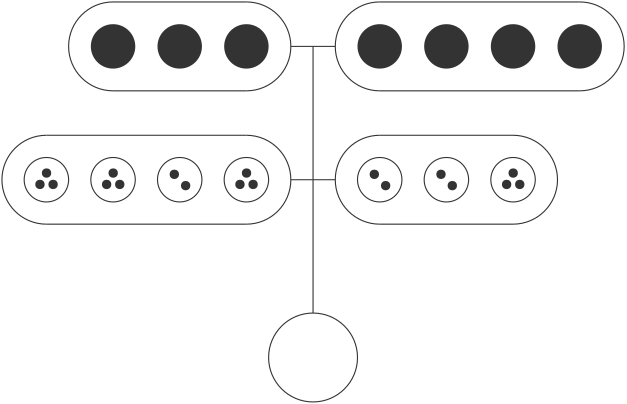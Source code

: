 <?xml version="1.0"?>
<!DOCTYPE ipe SYSTEM "ipe.dtd">
<ipe version="70206" creator="Ipe 7.2.6">
<info created="D:20170121162057" modified="D:20170131180930"/>
<ipestyle name="basic">
<symbol name="arrow/arc(spx)">
<path stroke="sym-stroke" fill="sym-stroke" pen="sym-pen">
0 0 m
-1 0.333 l
-1 -0.333 l
h
</path>
</symbol>
<symbol name="arrow/farc(spx)">
<path stroke="sym-stroke" fill="white" pen="sym-pen">
0 0 m
-1 0.333 l
-1 -0.333 l
h
</path>
</symbol>
<symbol name="arrow/ptarc(spx)">
<path stroke="sym-stroke" fill="sym-stroke" pen="sym-pen">
0 0 m
-1 0.333 l
-0.8 0 l
-1 -0.333 l
h
</path>
</symbol>
<symbol name="arrow/fptarc(spx)">
<path stroke="sym-stroke" fill="white" pen="sym-pen">
0 0 m
-1 0.333 l
-0.8 0 l
-1 -0.333 l
h
</path>
</symbol>
<symbol name="mark/circle(sx)" transformations="translations">
<path fill="sym-stroke">
0.6 0 0 0.6 0 0 e
0.4 0 0 0.4 0 0 e
</path>
</symbol>
<symbol name="mark/disk(sx)" transformations="translations">
<path fill="sym-stroke">
0.6 0 0 0.6 0 0 e
</path>
</symbol>
<symbol name="mark/fdisk(sfx)" transformations="translations">
<group>
<path fill="sym-fill">
0.5 0 0 0.5 0 0 e
</path>
<path fill="sym-stroke" fillrule="eofill">
0.6 0 0 0.6 0 0 e
0.4 0 0 0.4 0 0 e
</path>
</group>
</symbol>
<symbol name="mark/box(sx)" transformations="translations">
<path fill="sym-stroke" fillrule="eofill">
-0.6 -0.6 m
0.6 -0.6 l
0.6 0.6 l
-0.6 0.6 l
h
-0.4 -0.4 m
0.4 -0.4 l
0.4 0.4 l
-0.4 0.4 l
h
</path>
</symbol>
<symbol name="mark/square(sx)" transformations="translations">
<path fill="sym-stroke">
-0.6 -0.6 m
0.6 -0.6 l
0.6 0.6 l
-0.6 0.6 l
h
</path>
</symbol>
<symbol name="mark/fsquare(sfx)" transformations="translations">
<group>
<path fill="sym-fill">
-0.5 -0.5 m
0.5 -0.5 l
0.5 0.5 l
-0.5 0.5 l
h
</path>
<path fill="sym-stroke" fillrule="eofill">
-0.6 -0.6 m
0.6 -0.6 l
0.6 0.6 l
-0.6 0.6 l
h
-0.4 -0.4 m
0.4 -0.4 l
0.4 0.4 l
-0.4 0.4 l
h
</path>
</group>
</symbol>
<symbol name="mark/cross(sx)" transformations="translations">
<group>
<path fill="sym-stroke">
-0.43 -0.57 m
0.57 0.43 l
0.43 0.57 l
-0.57 -0.43 l
h
</path>
<path fill="sym-stroke">
-0.43 0.57 m
0.57 -0.43 l
0.43 -0.57 l
-0.57 0.43 l
h
</path>
</group>
</symbol>
<symbol name="arrow/fnormal(spx)">
<path stroke="sym-stroke" fill="white" pen="sym-pen">
0 0 m
-1 0.333 l
-1 -0.333 l
h
</path>
</symbol>
<symbol name="arrow/pointed(spx)">
<path stroke="sym-stroke" fill="sym-stroke" pen="sym-pen">
0 0 m
-1 0.333 l
-0.8 0 l
-1 -0.333 l
h
</path>
</symbol>
<symbol name="arrow/fpointed(spx)">
<path stroke="sym-stroke" fill="white" pen="sym-pen">
0 0 m
-1 0.333 l
-0.8 0 l
-1 -0.333 l
h
</path>
</symbol>
<symbol name="arrow/linear(spx)">
<path stroke="sym-stroke" pen="sym-pen">
-1 0.333 m
0 0 l
-1 -0.333 l
</path>
</symbol>
<symbol name="arrow/fdouble(spx)">
<path stroke="sym-stroke" fill="white" pen="sym-pen">
0 0 m
-1 0.333 l
-1 -0.333 l
h
-1 0 m
-2 0.333 l
-2 -0.333 l
h
</path>
</symbol>
<symbol name="arrow/double(spx)">
<path stroke="sym-stroke" fill="sym-stroke" pen="sym-pen">
0 0 m
-1 0.333 l
-1 -0.333 l
h
-1 0 m
-2 0.333 l
-2 -0.333 l
h
</path>
</symbol>
<pen name="heavier" value="0.8"/>
<pen name="fat" value="1.2"/>
<pen name="ultrafat" value="2"/>
<symbolsize name="large" value="5"/>
<symbolsize name="small" value="2"/>
<symbolsize name="tiny" value="1.1"/>
<arrowsize name="large" value="10"/>
<arrowsize name="small" value="5"/>
<arrowsize name="tiny" value="3"/>
<color name="red" value="1 0.5 0.5"/>
<color name="green" value="0.5 1 0.5"/>
<color name="blue" value="0.5 0.5 1"/>
<color name="yellow" value="1 1 0.5"/>
<color name="orange" value="1 0.823 0.5"/>
<color name="gold" value="1 0.921 0.5"/>
<color name="dark grey" value="0.2"/>
<color name="light grey" value="0.8"/>
<dashstyle name="dashed" value="[4] 0"/>
<dashstyle name="dotted" value="[1 3] 0"/>
<dashstyle name="dash dotted" value="[4 2 1 2] 0"/>
<dashstyle name="dash dot dotted" value="[4 2 1 2 1 2] 0"/>
<textsize name="large" value="\large"/>
<textsize name="small" value="\small"/>
<textsize name="tiny" value="\tiny"/>
<textsize name="Large" value="\Large"/>
<textsize name="LARGE" value="\LARGE"/>
<textsize name="huge" value="\huge"/>
<textsize name="Huge" value="\Huge"/>
<textsize name="footnote" value="\footnotesize"/>
<textstyle name="center" begin="\begin{center}" end="\end{center}"/>
<textstyle name="itemize" begin="\begin{itemize}" end="\end{itemize}"/>
<textstyle name="item" begin="\begin{itemize}\item{}" end="\end{itemize}"/>
<gridsize name="4 pts" value="4"/>
<gridsize name="8 pts (~3 mm)" value="8"/>
<gridsize name="16 pts (~6 mm)" value="16"/>
<gridsize name="32 pts (~12 mm)" value="32"/>
<gridsize name="10 pts (~3.5 mm)" value="10"/>
<gridsize name="20 pts (~7 mm)" value="20"/>
<gridsize name="14 pts (~5 mm)" value="14"/>
<gridsize name="28 pts (~10 mm)" value="28"/>
<gridsize name="56 pts (~20 mm)" value="56"/>
<anglesize name="90 deg" value="90"/>
<anglesize name="60 deg" value="60"/>
<anglesize name="45 deg" value="45"/>
<anglesize name="30 deg" value="30"/>
<anglesize name="22.5 deg" value="22.5"/>
<tiling name="falling" angle="-60" step="4" width="1"/>
<tiling name="rising" angle="30" step="4" width="1"/>
</ipestyle>
<page>
<layer name="alpha"/>
<view layers="alpha" active="alpha"/>
<path layer="alpha" matrix="1 0 0 1 24 0" stroke="dark grey">
128 736 m
16 0 0 -16 128 752 128 768 a
</path>
<path matrix="1 0 0 1 8 0" stroke="dark grey">
192 768 m
16 0 0 -16 192 752 192 736 a
</path>
<path matrix="1 0 0 1 24 0" fill="dark grey">
8 0 0 8 128 752 e
</path>
<path matrix="1 0 0 1 24 0" fill="dark grey">
8 0 0 8 152 752 e
</path>
<path matrix="1 0 0 1 48 0" fill="dark grey">
8 0 0 8 152 752 e
</path>
<path matrix="1 0 0 1 120 0" stroke="dark grey">
128 736 m
16 0 0 -16 128 752 128 768 a
</path>
<path matrix="1 0 0 1 128 0" stroke="dark grey">
192 768 m
16 0 0 -16 192 752 192 736 a
</path>
<path matrix="1.125 0 0 1 104 0" stroke="dark grey">
128 768 m
192 768 l
</path>
<path matrix="1.125 0 0 1 104 0" stroke="dark grey">
128 736 m
192 736 l
</path>
<path matrix="1 0 0 1 120 0" fill="dark grey">
8 0 0 8 128 752 e
</path>
<path matrix="1 0 0 1 120 0" fill="dark grey">
8 0 0 8 152 752 e
</path>
<path matrix="1 0 0 1 144 0" fill="dark grey">
8 0 0 8 152 752 e
</path>
<path matrix="1 0 0 1 168 0" fill="dark grey">
8 0 0 8 152 752 e
</path>
<path matrix="1 0 0 1 0 -48" stroke="dark grey">
128 736 m
16 0 0 -16 128 752 128 768 a
</path>
<path matrix="1 0 0 1 8 -48" stroke="dark grey">
192 768 m
16 0 0 -16 192 752 192 736 a
</path>
<path matrix="1.125 0 0 1 -16 -48" stroke="dark grey">
128 768 m
192 768 l
</path>
<path matrix="1.125 0 0 1 -16 -48" stroke="dark grey">
128 736 m
192 736 l
</path>
<path matrix="1 0 0 1 0 -48" stroke="dark grey">
8 0 0 8 128 752 e
</path>
<path matrix="1 0 0 1 0 -48" stroke="dark grey">
8 0 0 8 152 752 e
</path>
<path matrix="1 0 0 1 24 -48" stroke="dark grey">
8 0 0 8 152 752 e
</path>
<path matrix="1 0 0 1 48 -48" stroke="dark grey">
8 0 0 8 152 752 e
</path>
<path matrix="0.295484 0 0 0.295484 101.953 491.927" fill="dark grey">
5.6844 0 0 5.6844 80.319 711.989 e
</path>
<path matrix="0.295484 0 0 0.295484 106.681 491.927" fill="dark grey">
5.6844 0 0 5.6844 80.319 711.989 e
</path>
<path matrix="0.295484 0 0 0.295484 104.317 496.022" fill="dark grey">
5.6844 0 0 5.6844 80.319 711.989 e
</path>
<path matrix="0.295484 0 0 0.295484 150.325 495.565" fill="dark grey">
5.6844 0 0 5.6844 80.319 711.989 e
</path>
<path matrix="0.295484 0 0 0.295484 154.396 491.495" fill="dark grey">
5.6844 0 0 5.6844 80.319 711.989 e
</path>
<path matrix="0.295484 0 0 0.295484 173.953 491.927" fill="dark grey">
5.6844 0 0 5.6844 80.319 711.989 e
</path>
<path matrix="0.295484 0 0 0.295484 178.681 491.927" fill="dark grey">
5.6844 0 0 5.6844 80.319 711.989 e
</path>
<path matrix="0.295484 0 0 0.295484 176.317 496.022" fill="dark grey">
5.6844 0 0 5.6844 80.319 711.989 e
</path>
<path matrix="1 0 0 1 96 -48" stroke="dark grey">
8 0 0 8 152 752 e
</path>
<path matrix="1 0 0 1 120 -48" stroke="dark grey">
8 0 0 8 152 752 e
</path>
<path matrix="1 0 0 1 144 -48" stroke="dark grey">
8 0 0 8 152 752 e
</path>
<path matrix="0.295484 0 0 0.295484 246.325 495.565" fill="dark grey">
5.6844 0 0 5.6844 80.319 711.989 e
</path>
<path matrix="0.295484 0 0 0.295484 250.396 491.495" fill="dark grey">
5.6844 0 0 5.6844 80.319 711.989 e
</path>
<path matrix="0.295484 0 0 0.295484 269.953 491.927" fill="dark grey">
5.6844 0 0 5.6844 80.319 711.989 e
</path>
<path matrix="0.295484 0 0 0.295484 274.681 491.927" fill="dark grey">
5.6844 0 0 5.6844 80.319 711.989 e
</path>
<path matrix="0.295484 0 0 0.295484 272.317 496.022" fill="dark grey">
5.6844 0 0 5.6844 80.319 711.989 e
</path>
<path matrix="1 0 0 1 8 0" stroke="dark grey" fill="dark grey">
144 768 m
192 768 l
</path>
<path matrix="1 0 0 1 8 -32" stroke="dark grey" fill="dark grey">
144 768 m
192 768 l
</path>
<path matrix="1 0 0 1 120 -48" stroke="dark grey">
128 736 m
16 0 0 -16 128 752 128 768 a
</path>
<path matrix="1 0 0 1 104 -48" stroke="dark grey">
192 768 m
16 0 0 -16 192 752 192 736 a
</path>
<path matrix="1 0 0 1 104 -48" stroke="dark grey" fill="dark grey">
144 768 m
192 768 l
</path>
<path matrix="1 0 0 1 104 -80" stroke="dark grey" fill="dark grey">
144 768 m
192 768 l
</path>
<path stroke="dark grey" fill="dark grey">
216 752 m
224 752 l
</path>
<path stroke="dark grey" fill="dark grey">
224 752 m
232 752 l
</path>
<path stroke="dark grey" fill="dark grey">
224 752 m
224 704 l
</path>
<path stroke="dark grey" fill="dark grey">
224 704 m
232 704 l
</path>
<path stroke="dark grey" fill="dark grey">
224 704 m
216 704 l
</path>
<path stroke="dark grey" fill="dark grey">
224 704 m
224 656 l
</path>
<path stroke="dark grey">
16 0 0 16 224 640 e
</path>
<path matrix="0.295484 0 0 0.295484 125.953 491.927" fill="dark grey">
5.6844 0 0 5.6844 80.319 711.989 e
</path>
<path matrix="0.295484 0 0 0.295484 130.681 491.927" fill="dark grey">
5.6844 0 0 5.6844 80.319 711.989 e
</path>
<path matrix="0.295484 0 0 0.295484 128.317 496.022" fill="dark grey">
5.6844 0 0 5.6844 80.319 711.989 e
</path>
<path matrix="0.295484 0 0 0.295484 222.325 495.565" fill="dark grey">
5.6844 0 0 5.6844 80.319 711.989 e
</path>
<path matrix="0.295484 0 0 0.295484 226.396 491.495" fill="dark grey">
5.6844 0 0 5.6844 80.319 711.989 e
</path>
</page>
</ipe>
